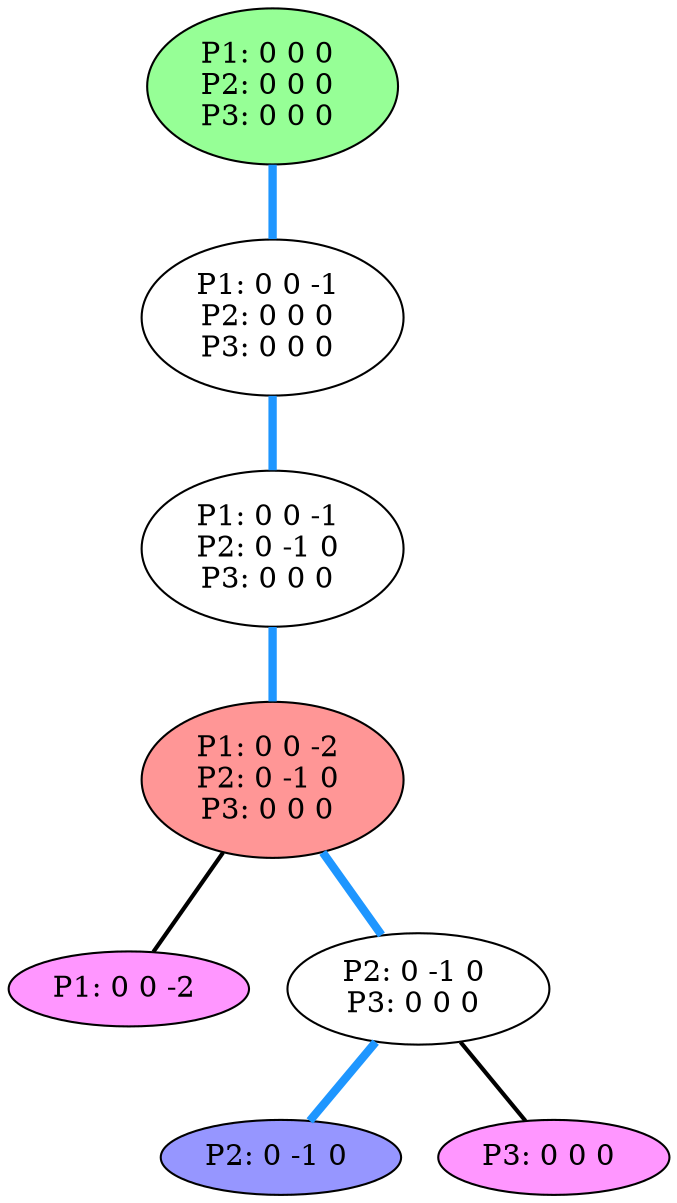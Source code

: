 graph G {
color = "black"
0 [label = "P1: 0 0 0 
P2: 0 0 0 
P3: 0 0 0 
",  style="filled", fillcolor = "#96FF96"];
1 [label = "P1: 0 0 -1 
P2: 0 0 0 
P3: 0 0 0 
"];
2 [label = "P1: 0 0 -1 
P2: 0 -1 0 
P3: 0 0 0 
"];
3 [label = "P1: 0 0 -2 
P2: 0 -1 0 
P3: 0 0 0 
",  style="filled", fillcolor = "#FF9696"];
4 [label = "P1: 0 0 -2 
",  style="filled", fillcolor = "#FF96FF"];
5 [label = "P2: 0 -1 0 
P3: 0 0 0 
"];
6 [label = "P2: 0 -1 0 
", style="filled", fillcolor = "#9696FF"];
7 [label = "P3: 0 0 0 
",  style="filled", fillcolor = "#FF96FF"];
edge [style=bold];
0 -- 1 [color="#1E96FF", penwidth=4.0];

1 -- 2 [color="#1E96FF", penwidth=4.0];

2 -- 3 [color="#1E96FF", penwidth=4.0];

3 -- 5 [color="#1E96FF", penwidth=4.0];
3 -- 4 [color=black];

5 -- 7 [color=black];
5 -- 6 [color="#1E96FF", penwidth=4.0];

}
